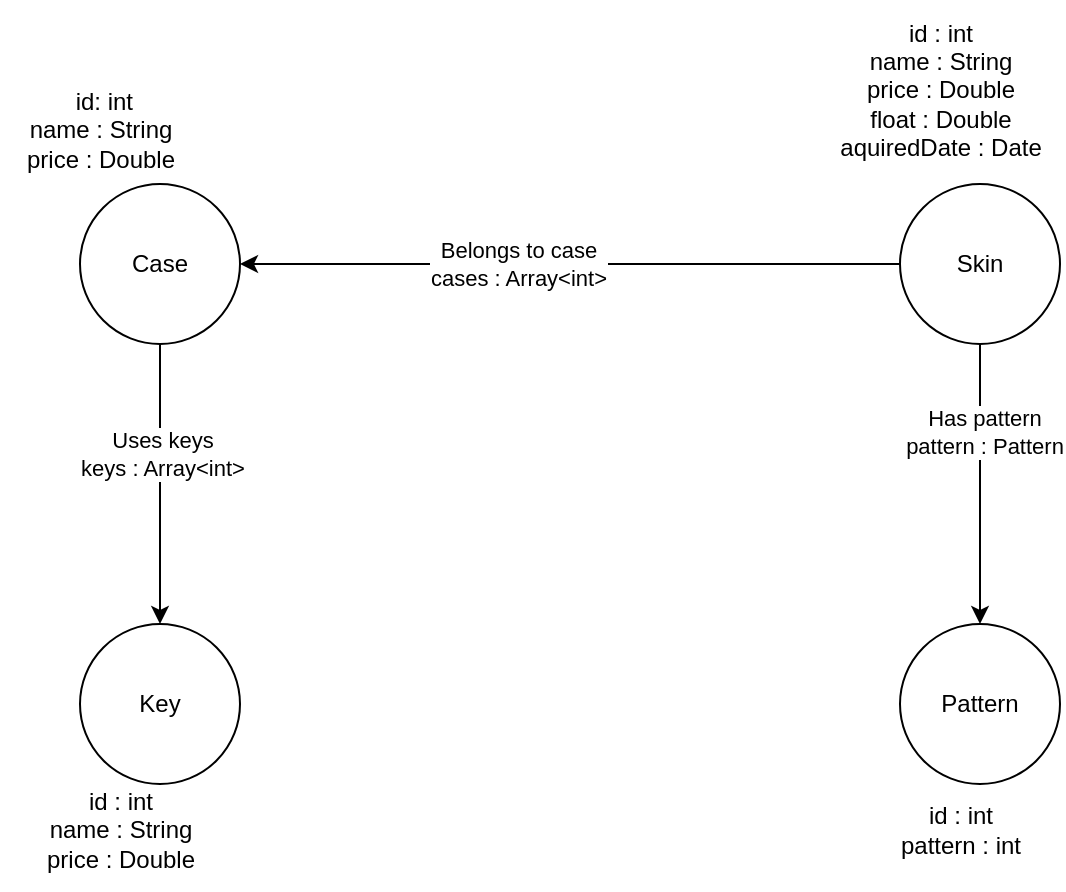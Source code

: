 <mxfile version="24.6.4" type="device">
  <diagram name="Page-1" id="FCHFxe1kG_JcjlVq0kdj">
    <mxGraphModel dx="1434" dy="876" grid="1" gridSize="10" guides="1" tooltips="1" connect="1" arrows="1" fold="1" page="1" pageScale="1" pageWidth="827" pageHeight="1169" math="0" shadow="0">
      <root>
        <mxCell id="0" />
        <mxCell id="1" parent="0" />
        <mxCell id="1Dfgl92mjE_H1IsoLuje-1" value="Case" style="ellipse;whiteSpace=wrap;html=1;aspect=fixed;" vertex="1" parent="1">
          <mxGeometry x="130" y="120" width="80" height="80" as="geometry" />
        </mxCell>
        <mxCell id="1Dfgl92mjE_H1IsoLuje-2" value="Skin" style="ellipse;whiteSpace=wrap;html=1;aspect=fixed;" vertex="1" parent="1">
          <mxGeometry x="540" y="120" width="80" height="80" as="geometry" />
        </mxCell>
        <mxCell id="1Dfgl92mjE_H1IsoLuje-3" value="Key" style="ellipse;whiteSpace=wrap;html=1;aspect=fixed;" vertex="1" parent="1">
          <mxGeometry x="130" y="340" width="80" height="80" as="geometry" />
        </mxCell>
        <mxCell id="1Dfgl92mjE_H1IsoLuje-4" value="Pattern" style="ellipse;whiteSpace=wrap;html=1;aspect=fixed;" vertex="1" parent="1">
          <mxGeometry x="540" y="340" width="80" height="80" as="geometry" />
        </mxCell>
        <mxCell id="1Dfgl92mjE_H1IsoLuje-6" value="" style="endArrow=classic;html=1;rounded=0;entryX=1;entryY=0.5;entryDx=0;entryDy=0;exitX=0;exitY=0.5;exitDx=0;exitDy=0;strokeColor=default;strokeWidth=1;startArrow=none;startFill=0;endFill=1;" edge="1" parent="1" source="1Dfgl92mjE_H1IsoLuje-2" target="1Dfgl92mjE_H1IsoLuje-1">
          <mxGeometry width="50" height="50" relative="1" as="geometry">
            <mxPoint x="480" y="190" as="sourcePoint" />
            <mxPoint x="290" y="210" as="targetPoint" />
          </mxGeometry>
        </mxCell>
        <mxCell id="1Dfgl92mjE_H1IsoLuje-7" value="Belongs to case&lt;div&gt;cases : Array&amp;lt;int&amp;gt;&lt;/div&gt;" style="edgeLabel;html=1;align=center;verticalAlign=middle;resizable=0;points=[];" vertex="1" connectable="0" parent="1Dfgl92mjE_H1IsoLuje-6">
          <mxGeometry x="0.158" relative="1" as="geometry">
            <mxPoint as="offset" />
          </mxGeometry>
        </mxCell>
        <mxCell id="1Dfgl92mjE_H1IsoLuje-8" value="" style="endArrow=none;html=1;rounded=0;entryX=0.5;entryY=1;entryDx=0;entryDy=0;exitX=0.5;exitY=0;exitDx=0;exitDy=0;endFill=0;startArrow=classic;startFill=1;" edge="1" parent="1" source="1Dfgl92mjE_H1IsoLuje-4" target="1Dfgl92mjE_H1IsoLuje-2">
          <mxGeometry width="50" height="50" relative="1" as="geometry">
            <mxPoint x="420" y="350" as="sourcePoint" />
            <mxPoint x="470" y="300" as="targetPoint" />
          </mxGeometry>
        </mxCell>
        <mxCell id="1Dfgl92mjE_H1IsoLuje-9" value="Has pattern&lt;div&gt;pattern : Pattern&lt;/div&gt;" style="edgeLabel;html=1;align=center;verticalAlign=middle;resizable=0;points=[];" vertex="1" connectable="0" parent="1Dfgl92mjE_H1IsoLuje-8">
          <mxGeometry x="0.371" y="-2" relative="1" as="geometry">
            <mxPoint as="offset" />
          </mxGeometry>
        </mxCell>
        <mxCell id="1Dfgl92mjE_H1IsoLuje-10" value="" style="endArrow=none;html=1;rounded=0;entryX=0.5;entryY=1;entryDx=0;entryDy=0;exitX=0.5;exitY=0;exitDx=0;exitDy=0;startArrow=classic;startFill=1;" edge="1" parent="1" source="1Dfgl92mjE_H1IsoLuje-3" target="1Dfgl92mjE_H1IsoLuje-1">
          <mxGeometry width="50" height="50" relative="1" as="geometry">
            <mxPoint x="390" y="470" as="sourcePoint" />
            <mxPoint x="440" y="420" as="targetPoint" />
          </mxGeometry>
        </mxCell>
        <mxCell id="1Dfgl92mjE_H1IsoLuje-11" value="Uses keys&lt;div&gt;keys : Array&amp;lt;int&amp;gt;&lt;/div&gt;" style="edgeLabel;html=1;align=center;verticalAlign=middle;resizable=0;points=[];" vertex="1" connectable="0" parent="1Dfgl92mjE_H1IsoLuje-10">
          <mxGeometry x="0.214" y="-1" relative="1" as="geometry">
            <mxPoint as="offset" />
          </mxGeometry>
        </mxCell>
        <mxCell id="1Dfgl92mjE_H1IsoLuje-12" value="&amp;nbsp;id: int&lt;div&gt;name : String&lt;br&gt;price : Double&lt;/div&gt;" style="text;html=1;align=center;verticalAlign=middle;resizable=0;points=[];autosize=1;strokeColor=none;fillColor=none;" vertex="1" parent="1">
          <mxGeometry x="90" y="63" width="100" height="60" as="geometry" />
        </mxCell>
        <mxCell id="1Dfgl92mjE_H1IsoLuje-13" value="id : int&lt;div&gt;name : String&lt;/div&gt;&lt;div&gt;price : Double&lt;/div&gt;&lt;div&gt;float : Double&lt;/div&gt;&lt;div&gt;aquiredDate : Date&lt;/div&gt;" style="text;html=1;align=center;verticalAlign=middle;resizable=0;points=[];autosize=1;strokeColor=none;fillColor=none;" vertex="1" parent="1">
          <mxGeometry x="500" y="28" width="120" height="90" as="geometry" />
        </mxCell>
        <mxCell id="1Dfgl92mjE_H1IsoLuje-14" value="id : int&lt;div&gt;name : String&lt;/div&gt;&lt;div&gt;price : Double&lt;/div&gt;" style="text;html=1;align=center;verticalAlign=middle;resizable=0;points=[];autosize=1;strokeColor=none;fillColor=none;" vertex="1" parent="1">
          <mxGeometry x="100" y="413" width="100" height="60" as="geometry" />
        </mxCell>
        <mxCell id="1Dfgl92mjE_H1IsoLuje-15" value="id : int&lt;div&gt;pattern : int&lt;/div&gt;" style="text;html=1;align=center;verticalAlign=middle;resizable=0;points=[];autosize=1;strokeColor=none;fillColor=none;" vertex="1" parent="1">
          <mxGeometry x="530" y="423" width="80" height="40" as="geometry" />
        </mxCell>
      </root>
    </mxGraphModel>
  </diagram>
</mxfile>
